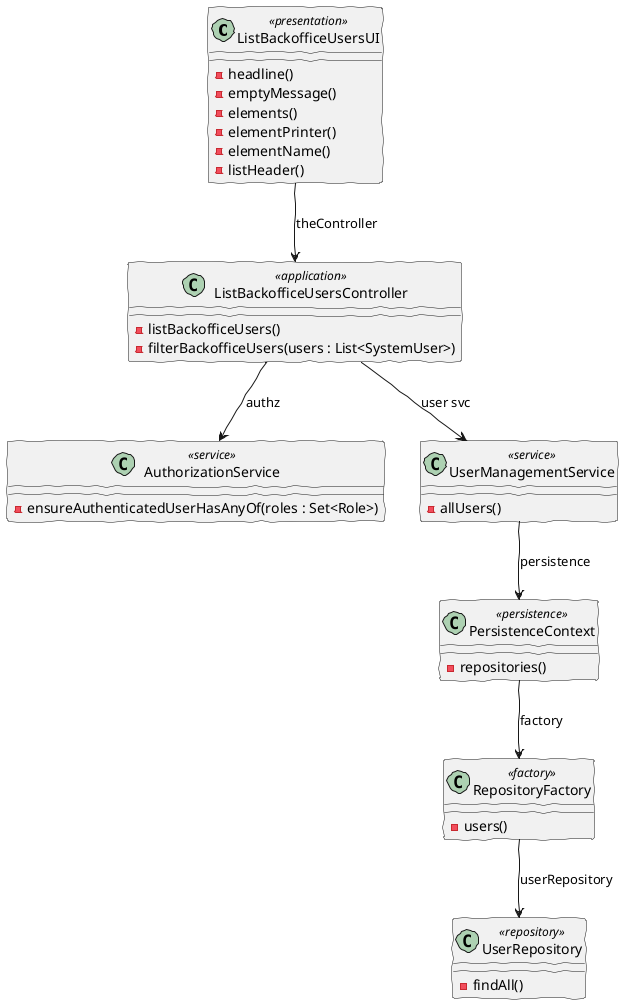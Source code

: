 @startuml
'skinparam
skinparam handwritten true
skinparam packageStyle rect
skinparam defaultFontName FG Virgil
skinparam shadowing false

'Entidades
class ListBackofficeUsersUI <<presentation>> {
- headline()
- emptyMessage()
- elements()
- elementPrinter()
- elementName()
- listHeader()
}
class ListBackofficeUsersController <<application>>{
- listBackofficeUsers()
- filterBackofficeUsers(users : List<SystemUser>)
}
class AuthorizationService <<service>> {
- ensureAuthenticatedUserHasAnyOf(roles : Set<Role>)

}
class UserManagementService <<service>> {
- allUsers()
}

class PersistenceContext <<persistence>> {
- repositories()

}
class RepositoryFactory <<factory>> {
- users()
}
class UserRepository <<repository>> {
- findAll()
}

'Associações
ListBackofficeUsersUI --> ListBackofficeUsersController : theController
ListBackofficeUsersController --> AuthorizationService : authz
ListBackofficeUsersController --> UserManagementService : user svc
UserManagementService --> PersistenceContext : persistence
PersistenceContext --> RepositoryFactory : factory
RepositoryFactory --> UserRepository : userRepository

@enduml
